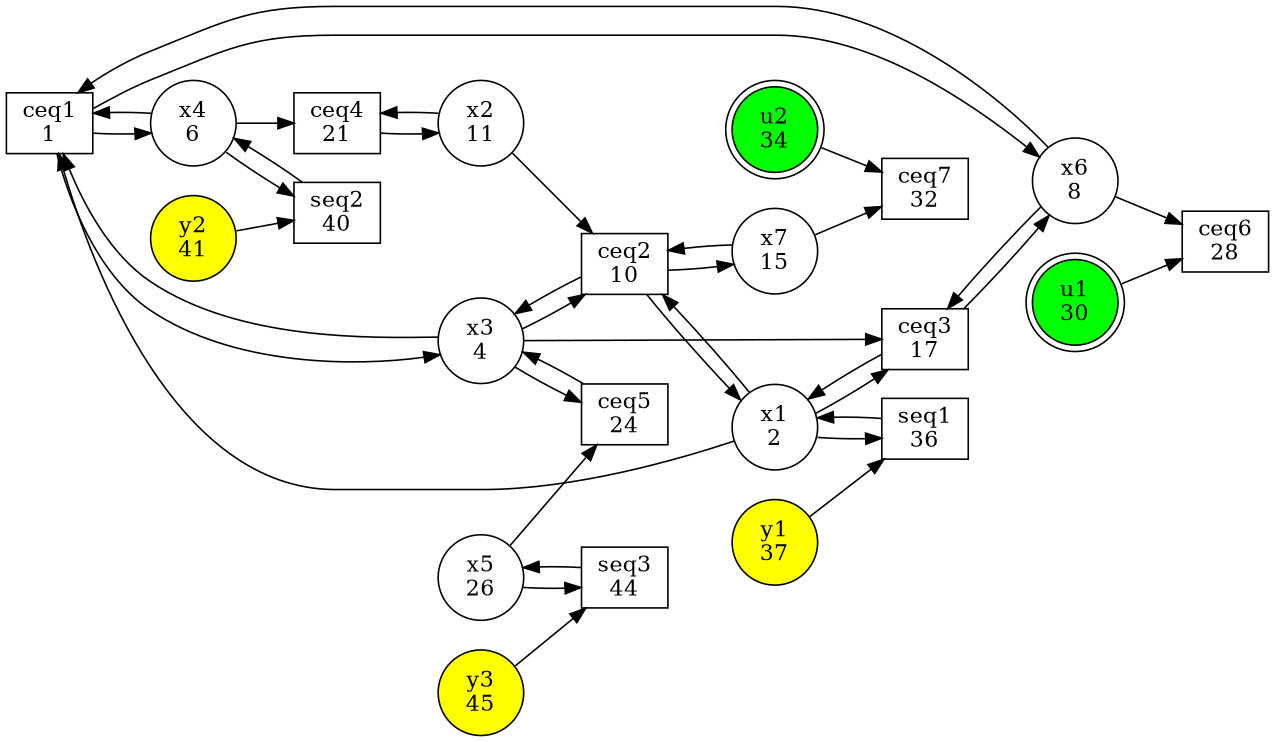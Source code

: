 digraph G {
rankdir = LR;
size ="8.5"
node [shape = box, fillcolor = white, style = filled, label="ceq1
1"]; ceq1;
node [shape = box, fillcolor = white, style = filled, label="ceq2
10"]; ceq2;
node [shape = box, fillcolor = white, style = filled, label="ceq3
17"]; ceq3;
node [shape = box, fillcolor = white, style = filled, label="ceq4
21"]; ceq4;
node [shape = box, fillcolor = white, style = filled, label="ceq5
24"]; ceq5;
node [shape = box, fillcolor = white, style = filled, label="ceq6
28"]; ceq6;
node [shape = box, fillcolor = white, style = filled, label="ceq7
32"]; ceq7;
node [shape = box, fillcolor = white, style = filled, label="seq1
36"]; seq1;
node [shape = box, fillcolor = white, style = filled, label="seq2
40"]; seq2;
node [shape = box, fillcolor = white, style = filled, label="seq3
44"]; seq3;
node [shape = circle, fillcolor = white, style = filled, label="x1
2"]; x1;
node [shape = circle, fillcolor = white, style = filled, label="x3
4"]; x3;
node [shape = circle, fillcolor = white, style = filled, label="x4
6"]; x4;
node [shape = circle, fillcolor = white, style = filled, label="x6
8"]; x6;
node [shape = circle, fillcolor = white, style = filled, label="x2
11"]; x2;
node [shape = circle, fillcolor = white, style = filled, label="x7
15"]; x7;
node [shape = circle, fillcolor = white, style = filled, label="x5
26"]; x5;
node [shape = doublecircle, fillcolor = green, style = filled, label="u1
30"]; u1;
node [shape = doublecircle, fillcolor = green, style = filled, label="u2
34"]; u2;
node [shape = circle, fillcolor = yellow, style = filled, label="y1
37"]; y1;
node [shape = circle, fillcolor = yellow, style = filled, label="y2
41"]; y2;
node [shape = circle, fillcolor = yellow, style = filled, label="y3
45"]; y3;
x1 -> ceq1 [penwidth = 1];
ceq1 -> x3 [penwidth = 1];
x3 -> ceq1 [penwidth = 1];
ceq1 -> x4 [penwidth = 1];
x4 -> ceq1 [penwidth = 1];
ceq1 -> x6 [penwidth = 1];
x6 -> ceq1 [penwidth = 1];
x2 -> ceq2 [penwidth = 1];
ceq2 -> x1 [penwidth = 1];
x1 -> ceq2 [penwidth = 1];
ceq2 -> x3 [penwidth = 1];
x3 -> ceq2 [penwidth = 1];
ceq2 -> x7 [penwidth = 1];
x7 -> ceq2 [penwidth = 1];
ceq3 -> x1 [penwidth = 1];
x1 -> ceq3 [penwidth = 1];
x3 -> ceq3 [penwidth = 1];
ceq3 -> x6 [penwidth = 1];
x6 -> ceq3 [penwidth = 1];
x4 -> ceq4 [penwidth = 1];
ceq4 -> x2 [penwidth = 1];
x2 -> ceq4 [penwidth = 1];
ceq5 -> x3 [penwidth = 1];
x3 -> ceq5 [penwidth = 1];
x5 -> ceq5 [penwidth = 1];
x6 -> ceq6 [penwidth = 1];
u1 -> ceq6 [penwidth = 1];
x7 -> ceq7 [penwidth = 1];
u2 -> ceq7 [penwidth = 1];
y1 -> seq1 [penwidth = 1];
seq1 -> x1 [penwidth = 1];
x1 -> seq1 [penwidth = 1];
y2 -> seq2 [penwidth = 1];
seq2 -> x4 [penwidth = 1];
x4 -> seq2 [penwidth = 1];
y3 -> seq3 [penwidth = 1];
seq3 -> x5 [penwidth = 1];
x5 -> seq3 [penwidth = 1];
}
